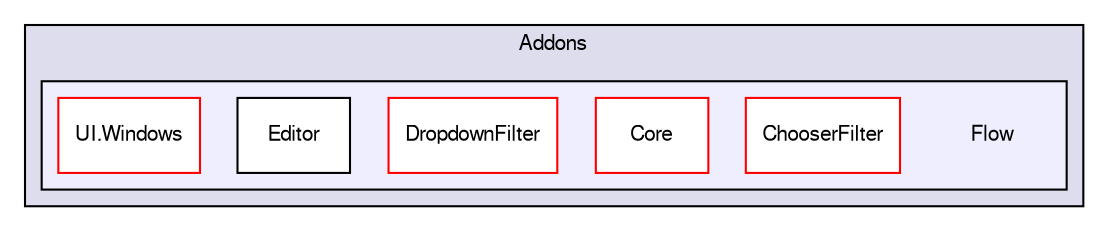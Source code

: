 digraph "Flow" {
  compound=true
  node [ fontsize="10", fontname="FreeSans"];
  edge [ labelfontsize="10", labelfontname="FreeSans"];
  subgraph clusterdir_3c040b8b22672e643d51bd813fd60ebe {
    graph [ bgcolor="#ddddee", pencolor="black", label="Addons" fontname="FreeSans", fontsize="10", URL="dir_3c040b8b22672e643d51bd813fd60ebe.html"]
  subgraph clusterdir_f2161341da0c2838c2d943d4603ba5b1 {
    graph [ bgcolor="#eeeeff", pencolor="black", label="" URL="dir_f2161341da0c2838c2d943d4603ba5b1.html"];
    dir_f2161341da0c2838c2d943d4603ba5b1 [shape=plaintext label="Flow"];
    dir_2f441a16c2205f118786907f670d4982 [shape=box label="ChooserFilter" color="red" fillcolor="white" style="filled" URL="dir_2f441a16c2205f118786907f670d4982.html"];
    dir_052648f5ed64cd022673d1e51b5fe592 [shape=box label="Core" color="red" fillcolor="white" style="filled" URL="dir_052648f5ed64cd022673d1e51b5fe592.html"];
    dir_4e211b8c366a8c0517042e61a10d4084 [shape=box label="DropdownFilter" color="red" fillcolor="white" style="filled" URL="dir_4e211b8c366a8c0517042e61a10d4084.html"];
    dir_bb5555c4083f9d9dbb7fe18e09f581d5 [shape=box label="Editor" color="black" fillcolor="white" style="filled" URL="dir_bb5555c4083f9d9dbb7fe18e09f581d5.html"];
    dir_0d2ac33f80a6c347378073fbc3cb82b0 [shape=box label="UI.Windows" color="red" fillcolor="white" style="filled" URL="dir_0d2ac33f80a6c347378073fbc3cb82b0.html"];
  }
  }
}
